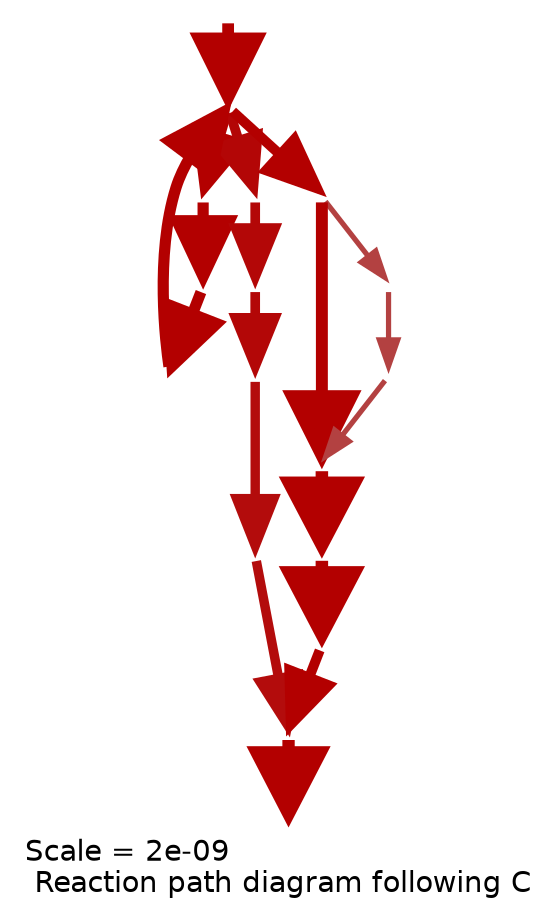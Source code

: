 digraph reaction_paths {
center=1;
s3 -> s20[fontname="Helvetica", penwidth=5.65, arrowsize=2.83, color="1.0, 1.32, 0.7*1.32"
];
s20 -> s4[fontname="Helvetica", penwidth=4.97, arrowsize=2.48, color="1.0, 1.05, 0.7*1.05"
];
s20 -> s22[fontname="Helvetica", penwidth=4.66, arrowsize=2.33, color="1.0, 0.964, 0.7*0.964"
];
s24 -> s20[fontname="Helvetica", penwidth=5.36, arrowsize=2.68, color="1.0, 1.19, 0.7*1.19"
];
s20 -> s35[fontname="Helvetica", penwidth=4.81, arrowsize=2.4, color="1.0, 1, 0.7*1"
];
s4 -> s21[fontname="Helvetica", penwidth=5.37, arrowsize=2.68, color="1.0, 1.19, 0.7*1.19"
];
s21 -> s24[fontname="Helvetica", penwidth=5.36, arrowsize=2.68, color="1.0, 1.19, 0.7*1.19"
];
s22 -> s26[fontname="Helvetica", penwidth=4.65, arrowsize=2.33, color="1.0, 0.96, 0.7*0.96"
];
s26 -> s32[fontname="Helvetica", penwidth=4.64, arrowsize=2.32, color="1.0, 0.956, 0.7*0.956"
];
s32 -> s29[fontname="Helvetica", penwidth=4.52, arrowsize=2.26, color="1.0, 0.928, 0.7*0.928"
];
s29 -> s30[fontname="Helvetica", penwidth=4.55, arrowsize=2.27, color="1.0, 0.933, 0.7*0.933"
];
s35 -> s38[fontname="Helvetica", penwidth=2.51, arrowsize=1.26, color="1.0, 0.634, 0.7*0.634"
];
s35 -> s37[fontname="Helvetica", penwidth=5.73, arrowsize=2.87, color="1.0, 1.36, 0.7*1.36"
];
s38 -> s39[fontname="Helvetica", penwidth=2.51, arrowsize=1.26, color="1.0, 0.634, 0.7*0.634"
];
s30 -> s10[fontname="Helvetica", penwidth=5.92, arrowsize=2.96, color="1.0, 1.45, 0.7*1.45"
];
s44 -> s30[fontname="Helvetica", penwidth=4.81, arrowsize=2.41, color="1.0, 1, 0.7*1"
];
s39 -> s37[fontname="Helvetica", penwidth=2.51, arrowsize=1.26, color="1.0, 0.634, 0.7*0.634"
];
s37 -> s40[fontname="Helvetica", penwidth=6, arrowsize=3, color="1.0, 1.5, 0.7*1.5"
];
s40 -> s44[fontname="Helvetica", penwidth=6, arrowsize=3, color="1.0, 1.5, 0.7*1.5"
];
s3 [ image="/work/westgroup/ChrisB/_01_MeOH_repos/uncertainty_analysis/uncertainty_baseline/species/CO(3).png" label="" width="0.1" height="0.1" imagescale=false fixedsize=false color="none" ];
s4 [ image="/work/westgroup/ChrisB/_01_MeOH_repos/uncertainty_analysis/uncertainty_baseline/species/CO2(4).png" label="" width="0.1" height="0.1" imagescale=false fixedsize=false color="none" ];
s10 [ image="/work/westgroup/ChrisB/_01_MeOH_repos/uncertainty_analysis/uncertainty_baseline/species/CH4(24).png" label="" width="0.1" height="0.1" imagescale=false fixedsize=false color="none" ];
s20 [ image="/work/westgroup/ChrisB/_01_MeOH_repos/uncertainty_analysis/uncertainty_baseline/species/CO*(14).png" label="" width="0.1" height="0.1" imagescale=false fixedsize=false color="none" ];
s21 [ image="/work/westgroup/ChrisB/_01_MeOH_repos/uncertainty_analysis/uncertainty_baseline/species/CO2*(15).png" label="" width="0.1" height="0.1" imagescale=false fixedsize=false color="none" ];
s22 [ image="/work/westgroup/ChrisB/_01_MeOH_repos/uncertainty_analysis/uncertainty_baseline/species/HCO*(16).png" label="" width="0.1" height="0.1" imagescale=false fixedsize=false color="none" ];
s24 [ image="/work/westgroup/ChrisB/_01_MeOH_repos/uncertainty_analysis/uncertainty_baseline/species/COOH*(18).png" label="" width="0.1" height="0.1" imagescale=false fixedsize=false color="none" ];
s26 [ image="/work/westgroup/ChrisB/_01_MeOH_repos/uncertainty_analysis/uncertainty_baseline/species/CH2O*(20).png" label="" width="0.1" height="0.1" imagescale=false fixedsize=false color="none" ];
s29 [ image="/work/westgroup/ChrisB/_01_MeOH_repos/uncertainty_analysis/uncertainty_baseline/species/CH3OH*(23).png" label="" width="0.1" height="0.1" imagescale=false fixedsize=false color="none" ];
s30 [ image="/work/westgroup/ChrisB/_01_MeOH_repos/uncertainty_analysis/uncertainty_baseline/species/CH3X(35).png" label="" width="0.1" height="0.1" imagescale=false fixedsize=false color="none" ];
s32 [ image="/work/westgroup/ChrisB/_01_MeOH_repos/uncertainty_analysis/uncertainty_baseline/species/OC[Pt](49).png" label="" width="0.1" height="0.1" imagescale=false fixedsize=false color="none" ];
s35 [ image="/work/westgroup/ChrisB/_01_MeOH_repos/uncertainty_analysis/uncertainty_baseline/species/CC(=O)[Pt](99).png" label="" width="0.1" height="0.1" imagescale=false fixedsize=false color="none" ];
s37 [ image="/work/westgroup/ChrisB/_01_MeOH_repos/uncertainty_analysis/uncertainty_baseline/species/CC=O.[Pt](107).png" label="" width="0.1" height="0.1" imagescale=false fixedsize=false color="none" ];
s38 [ image="/work/westgroup/ChrisB/_01_MeOH_repos/uncertainty_analysis/uncertainty_baseline/species/CC(=O)O.[Pt](112).png" label="" width="0.1" height="0.1" imagescale=false fixedsize=false color="none" ];
s39 [ image="/work/westgroup/ChrisB/_01_MeOH_repos/uncertainty_analysis/uncertainty_baseline/species/CC(O)O[Pt](113).png" label="" width="0.1" height="0.1" imagescale=false fixedsize=false color="none" ];
s40 [ image="/work/westgroup/ChrisB/_01_MeOH_repos/uncertainty_analysis/uncertainty_baseline/species/CCO[Pt](114).png" label="" width="0.1" height="0.1" imagescale=false fixedsize=false color="none" ];
s44 [ image="/work/westgroup/ChrisB/_01_MeOH_repos/uncertainty_analysis/uncertainty_baseline/species/CC.[Pt](141).png" label="" width="0.1" height="0.1" imagescale=false fixedsize=false color="none" ];
 label = "Scale = 2e-09\l Reaction path diagram following C";
 fontname = "Helvetica";
}
